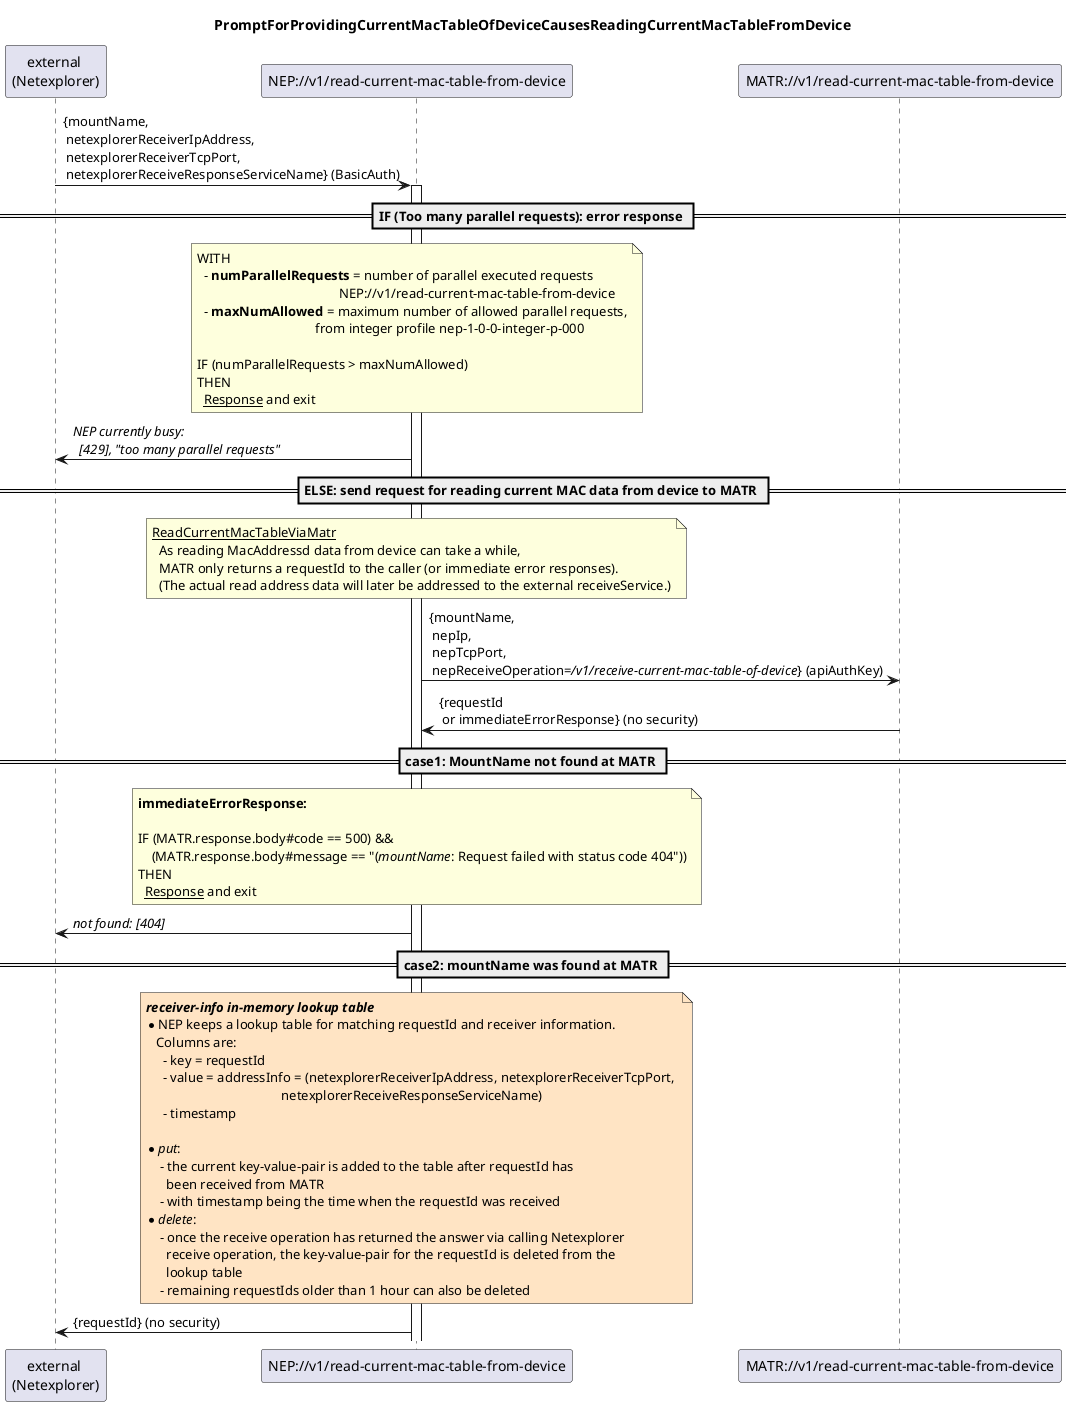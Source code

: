 @startuml 002_ReadCurrentMacTableFromDevice
skinparam responseMessageBelowArrow true

title PromptForProvidingCurrentMacTableOfDeviceCausesReadingCurrentMacTableFromDevice

participant "external \n(Netexplorer)" as external
participant "NEP://v1/read-current-mac-table-from-device" as nep
participant "MATR://v1/read-current-mac-table-from-device" as matr

external -> nep: {mountName, \n netexplorerReceiverIpAddress, \n netexplorerReceiverTcpPort, \n netexplorerReceiveResponseServiceName} (BasicAuth)
activate nep

== IF (Too many parallel requests): error response ==
note over nep
  WITH 
    - <b>numParallelRequests</b> = number of parallel executed requests 
                                            NEP://v1/read-current-mac-table-from-device
    - <b>maxNumAllowed</b> = maximum number of allowed parallel requests,
                                     from integer profile nep-1-0-0-integer-p-000

  IF (numParallelRequests > maxNumAllowed)
  THEN
    <u>Response</u> and exit
end note
nep -> external: <i>NEP currently busy:</i>\n<i>  [429], "too many parallel requests" </i>

'=============================================================================================================================
== ELSE: send request for reading current MAC data from device to MATR ==

  note over nep
    <u>ReadCurrentMacTableViaMatr</u>
      As reading MacAddressd data from device can take a while,
      MATR only returns a requestId to the caller (or immediate error responses).
      (The actual read address data will later be addressed to the external receiveService.)
  end note
  nep -> matr: {mountName, \n nepIp, \n nepTcpPort, \n nepReceiveOperation=<i>/v1/receive-current-mac-table-of-device</i>} (apiAuthKey)
  matr -> nep: {requestId \n or immediateErrorResponse} (no security)

== case1: MountName not found at MATR ==
  note over nep
    <b>immediateErrorResponse:</b>

    IF (MATR.response.body#code == 500) &&
        (MATR.response.body#message == "(<i>mountName</i>: Request failed with status code 404"))
    THEN
      <u>Response</u> and exit
  end note
  nep -> external: <i>not found: [404]</i>

== case2: mountName was found at MATR ==


  note over nep #bisque
    <i><b>receiver-info in-memory lookup table</b></i>
    * NEP keeps a lookup table for matching requestId and receiver information.
       Columns are:
         - key = requestId
         - value = addressInfo = (netexplorerReceiverIpAddress, netexplorerReceiverTcpPort, 
                                            netexplorerReceiveResponseServiceName)
         - timestamp
                  
    * <i>put</i>: 
        - the current key-value-pair is added to the table after requestId has 
          been received from MATR
        - with timestamp being the time when the requestId was received
    * <i>delete</i>: 
        - once the receive operation has returned the answer via calling Netexplorer
          receive operation, the key-value-pair for the requestId is deleted from the 
          lookup table
        - remaining requestIds older than 1 hour can also be deleted
  end note


  nep -> external: {requestId} (no security)



@enduml